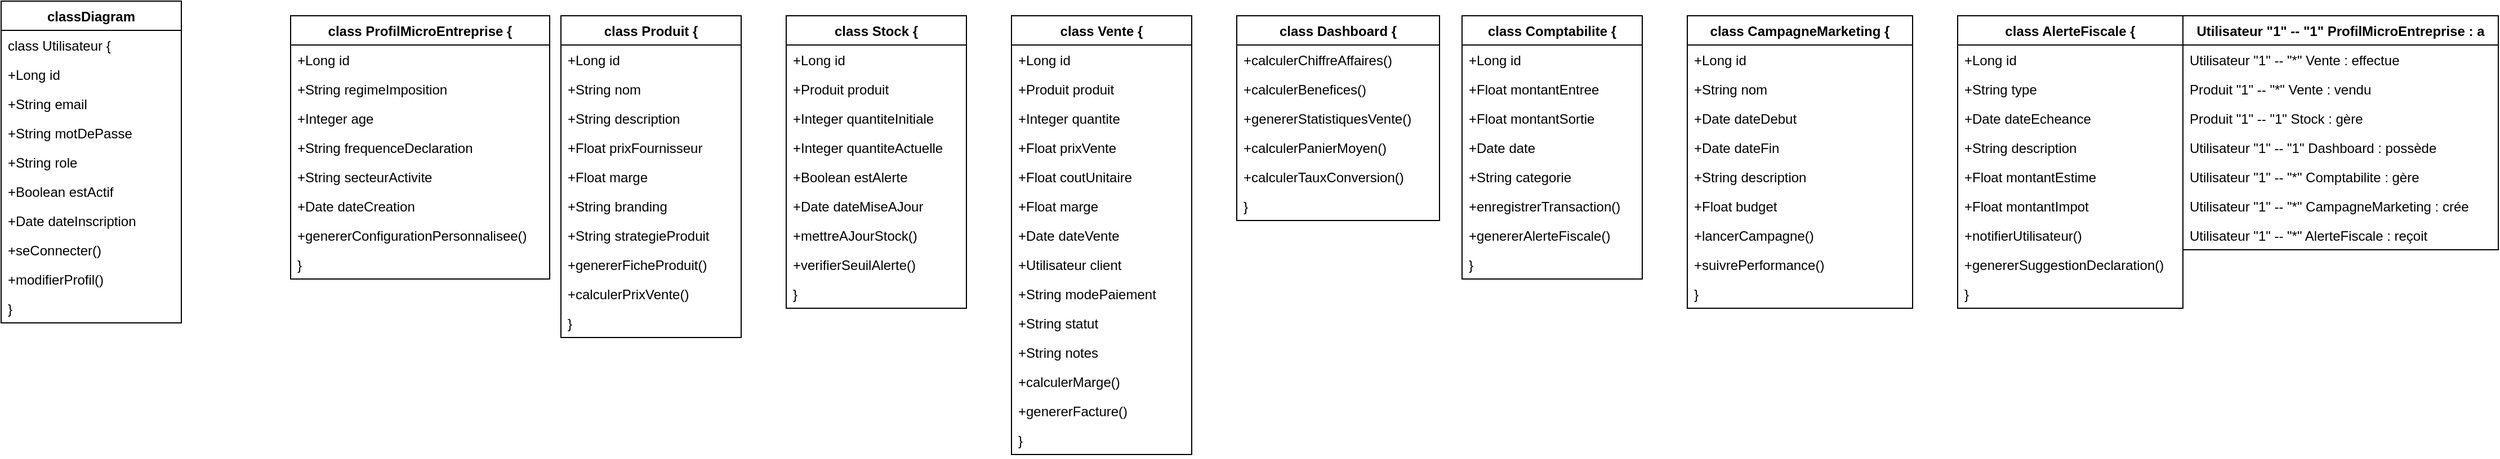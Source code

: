 <mxfile version="25.0.1">
  <diagram id="C5RBs43oDa-KdzZeNtuy" name="Page-1">
    <mxGraphModel dx="3148" dy="-810" grid="1" gridSize="10" guides="1" tooltips="1" connect="1" arrows="1" fold="1" page="1" pageScale="1" pageWidth="827" pageHeight="1169" math="0" shadow="0">
      <root>
        <mxCell id="WIyWlLk6GJQsqaUBKTNV-0" />
        <mxCell id="WIyWlLk6GJQsqaUBKTNV-1" parent="WIyWlLk6GJQsqaUBKTNV-0" />
        <mxCell id="CmWb_YeJRwmHzXqRr0j6-220" value="classDiagram" style="swimlane;fontStyle=1;childLayout=stackLayout;horizontal=1;startSize=26;horizontalStack=0;resizeParent=1;resizeParentMax=0;resizeLast=0;collapsible=1;marginBottom=0;" vertex="1" parent="WIyWlLk6GJQsqaUBKTNV-1">
          <mxGeometry x="-2147" y="1377" width="160" height="286" as="geometry" />
        </mxCell>
        <mxCell id="CmWb_YeJRwmHzXqRr0j6-221" value="    class Utilisateur {" style="text;strokeColor=none;fillColor=none;align=left;verticalAlign=top;spacingLeft=4;spacingRight=4;overflow=hidden;rotatable=0;points=[[0,0.5],[1,0.5]];portConstraint=eastwest;" vertex="1" parent="CmWb_YeJRwmHzXqRr0j6-220">
          <mxGeometry y="26" width="160" height="26" as="geometry" />
        </mxCell>
        <mxCell id="CmWb_YeJRwmHzXqRr0j6-222" value="        +Long id" style="text;strokeColor=none;fillColor=none;align=left;verticalAlign=top;spacingLeft=4;spacingRight=4;overflow=hidden;rotatable=0;points=[[0,0.5],[1,0.5]];portConstraint=eastwest;" vertex="1" parent="CmWb_YeJRwmHzXqRr0j6-220">
          <mxGeometry y="52" width="160" height="26" as="geometry" />
        </mxCell>
        <mxCell id="CmWb_YeJRwmHzXqRr0j6-223" value="        +String email" style="text;strokeColor=none;fillColor=none;align=left;verticalAlign=top;spacingLeft=4;spacingRight=4;overflow=hidden;rotatable=0;points=[[0,0.5],[1,0.5]];portConstraint=eastwest;" vertex="1" parent="CmWb_YeJRwmHzXqRr0j6-220">
          <mxGeometry y="78" width="160" height="26" as="geometry" />
        </mxCell>
        <mxCell id="CmWb_YeJRwmHzXqRr0j6-224" value="        +String motDePasse" style="text;strokeColor=none;fillColor=none;align=left;verticalAlign=top;spacingLeft=4;spacingRight=4;overflow=hidden;rotatable=0;points=[[0,0.5],[1,0.5]];portConstraint=eastwest;" vertex="1" parent="CmWb_YeJRwmHzXqRr0j6-220">
          <mxGeometry y="104" width="160" height="26" as="geometry" />
        </mxCell>
        <mxCell id="CmWb_YeJRwmHzXqRr0j6-225" value="        +String role" style="text;strokeColor=none;fillColor=none;align=left;verticalAlign=top;spacingLeft=4;spacingRight=4;overflow=hidden;rotatable=0;points=[[0,0.5],[1,0.5]];portConstraint=eastwest;" vertex="1" parent="CmWb_YeJRwmHzXqRr0j6-220">
          <mxGeometry y="130" width="160" height="26" as="geometry" />
        </mxCell>
        <mxCell id="CmWb_YeJRwmHzXqRr0j6-226" value="        +Boolean estActif" style="text;strokeColor=none;fillColor=none;align=left;verticalAlign=top;spacingLeft=4;spacingRight=4;overflow=hidden;rotatable=0;points=[[0,0.5],[1,0.5]];portConstraint=eastwest;" vertex="1" parent="CmWb_YeJRwmHzXqRr0j6-220">
          <mxGeometry y="156" width="160" height="26" as="geometry" />
        </mxCell>
        <mxCell id="CmWb_YeJRwmHzXqRr0j6-227" value="        +Date dateInscription" style="text;strokeColor=none;fillColor=none;align=left;verticalAlign=top;spacingLeft=4;spacingRight=4;overflow=hidden;rotatable=0;points=[[0,0.5],[1,0.5]];portConstraint=eastwest;" vertex="1" parent="CmWb_YeJRwmHzXqRr0j6-220">
          <mxGeometry y="182" width="160" height="26" as="geometry" />
        </mxCell>
        <mxCell id="CmWb_YeJRwmHzXqRr0j6-228" value="        +seConnecter()" style="text;strokeColor=none;fillColor=none;align=left;verticalAlign=top;spacingLeft=4;spacingRight=4;overflow=hidden;rotatable=0;points=[[0,0.5],[1,0.5]];portConstraint=eastwest;" vertex="1" parent="CmWb_YeJRwmHzXqRr0j6-220">
          <mxGeometry y="208" width="160" height="26" as="geometry" />
        </mxCell>
        <mxCell id="CmWb_YeJRwmHzXqRr0j6-229" value="        +modifierProfil()" style="text;strokeColor=none;fillColor=none;align=left;verticalAlign=top;spacingLeft=4;spacingRight=4;overflow=hidden;rotatable=0;points=[[0,0.5],[1,0.5]];portConstraint=eastwest;" vertex="1" parent="CmWb_YeJRwmHzXqRr0j6-220">
          <mxGeometry y="234" width="160" height="26" as="geometry" />
        </mxCell>
        <mxCell id="CmWb_YeJRwmHzXqRr0j6-230" value="    }" style="text;strokeColor=none;fillColor=none;align=left;verticalAlign=top;spacingLeft=4;spacingRight=4;overflow=hidden;rotatable=0;points=[[0,0.5],[1,0.5]];portConstraint=eastwest;" vertex="1" parent="CmWb_YeJRwmHzXqRr0j6-220">
          <mxGeometry y="260" width="160" height="26" as="geometry" />
        </mxCell>
        <mxCell id="CmWb_YeJRwmHzXqRr0j6-231" value="    class ProfilMicroEntreprise {" style="swimlane;fontStyle=1;childLayout=stackLayout;horizontal=1;startSize=26;horizontalStack=0;resizeParent=1;resizeParentMax=0;resizeLast=0;collapsible=1;marginBottom=0;" vertex="1" parent="WIyWlLk6GJQsqaUBKTNV-1">
          <mxGeometry x="-1890" y="1390" width="230" height="234" as="geometry" />
        </mxCell>
        <mxCell id="CmWb_YeJRwmHzXqRr0j6-232" value="        +Long id" style="text;strokeColor=none;fillColor=none;align=left;verticalAlign=top;spacingLeft=4;spacingRight=4;overflow=hidden;rotatable=0;points=[[0,0.5],[1,0.5]];portConstraint=eastwest;" vertex="1" parent="CmWb_YeJRwmHzXqRr0j6-231">
          <mxGeometry y="26" width="230" height="26" as="geometry" />
        </mxCell>
        <mxCell id="CmWb_YeJRwmHzXqRr0j6-233" value="        +String regimeImposition" style="text;strokeColor=none;fillColor=none;align=left;verticalAlign=top;spacingLeft=4;spacingRight=4;overflow=hidden;rotatable=0;points=[[0,0.5],[1,0.5]];portConstraint=eastwest;" vertex="1" parent="CmWb_YeJRwmHzXqRr0j6-231">
          <mxGeometry y="52" width="230" height="26" as="geometry" />
        </mxCell>
        <mxCell id="CmWb_YeJRwmHzXqRr0j6-234" value="        +Integer age" style="text;strokeColor=none;fillColor=none;align=left;verticalAlign=top;spacingLeft=4;spacingRight=4;overflow=hidden;rotatable=0;points=[[0,0.5],[1,0.5]];portConstraint=eastwest;" vertex="1" parent="CmWb_YeJRwmHzXqRr0j6-231">
          <mxGeometry y="78" width="230" height="26" as="geometry" />
        </mxCell>
        <mxCell id="CmWb_YeJRwmHzXqRr0j6-235" value="        +String frequenceDeclaration" style="text;strokeColor=none;fillColor=none;align=left;verticalAlign=top;spacingLeft=4;spacingRight=4;overflow=hidden;rotatable=0;points=[[0,0.5],[1,0.5]];portConstraint=eastwest;" vertex="1" parent="CmWb_YeJRwmHzXqRr0j6-231">
          <mxGeometry y="104" width="230" height="26" as="geometry" />
        </mxCell>
        <mxCell id="CmWb_YeJRwmHzXqRr0j6-236" value="        +String secteurActivite" style="text;strokeColor=none;fillColor=none;align=left;verticalAlign=top;spacingLeft=4;spacingRight=4;overflow=hidden;rotatable=0;points=[[0,0.5],[1,0.5]];portConstraint=eastwest;" vertex="1" parent="CmWb_YeJRwmHzXqRr0j6-231">
          <mxGeometry y="130" width="230" height="26" as="geometry" />
        </mxCell>
        <mxCell id="CmWb_YeJRwmHzXqRr0j6-237" value="        +Date dateCreation" style="text;strokeColor=none;fillColor=none;align=left;verticalAlign=top;spacingLeft=4;spacingRight=4;overflow=hidden;rotatable=0;points=[[0,0.5],[1,0.5]];portConstraint=eastwest;" vertex="1" parent="CmWb_YeJRwmHzXqRr0j6-231">
          <mxGeometry y="156" width="230" height="26" as="geometry" />
        </mxCell>
        <mxCell id="CmWb_YeJRwmHzXqRr0j6-238" value="        +genererConfigurationPersonnalisee()" style="text;strokeColor=none;fillColor=none;align=left;verticalAlign=top;spacingLeft=4;spacingRight=4;overflow=hidden;rotatable=0;points=[[0,0.5],[1,0.5]];portConstraint=eastwest;" vertex="1" parent="CmWb_YeJRwmHzXqRr0j6-231">
          <mxGeometry y="182" width="230" height="26" as="geometry" />
        </mxCell>
        <mxCell id="CmWb_YeJRwmHzXqRr0j6-239" value="    }" style="text;strokeColor=none;fillColor=none;align=left;verticalAlign=top;spacingLeft=4;spacingRight=4;overflow=hidden;rotatable=0;points=[[0,0.5],[1,0.5]];portConstraint=eastwest;" vertex="1" parent="CmWb_YeJRwmHzXqRr0j6-231">
          <mxGeometry y="208" width="230" height="26" as="geometry" />
        </mxCell>
        <mxCell id="CmWb_YeJRwmHzXqRr0j6-240" value="    class Produit {" style="swimlane;fontStyle=1;childLayout=stackLayout;horizontal=1;startSize=26;horizontalStack=0;resizeParent=1;resizeParentMax=0;resizeLast=0;collapsible=1;marginBottom=0;" vertex="1" parent="WIyWlLk6GJQsqaUBKTNV-1">
          <mxGeometry x="-1650" y="1390" width="160" height="286" as="geometry" />
        </mxCell>
        <mxCell id="CmWb_YeJRwmHzXqRr0j6-241" value="        +Long id" style="text;strokeColor=none;fillColor=none;align=left;verticalAlign=top;spacingLeft=4;spacingRight=4;overflow=hidden;rotatable=0;points=[[0,0.5],[1,0.5]];portConstraint=eastwest;" vertex="1" parent="CmWb_YeJRwmHzXqRr0j6-240">
          <mxGeometry y="26" width="160" height="26" as="geometry" />
        </mxCell>
        <mxCell id="CmWb_YeJRwmHzXqRr0j6-242" value="        +String nom" style="text;strokeColor=none;fillColor=none;align=left;verticalAlign=top;spacingLeft=4;spacingRight=4;overflow=hidden;rotatable=0;points=[[0,0.5],[1,0.5]];portConstraint=eastwest;" vertex="1" parent="CmWb_YeJRwmHzXqRr0j6-240">
          <mxGeometry y="52" width="160" height="26" as="geometry" />
        </mxCell>
        <mxCell id="CmWb_YeJRwmHzXqRr0j6-243" value="        +String description" style="text;strokeColor=none;fillColor=none;align=left;verticalAlign=top;spacingLeft=4;spacingRight=4;overflow=hidden;rotatable=0;points=[[0,0.5],[1,0.5]];portConstraint=eastwest;" vertex="1" parent="CmWb_YeJRwmHzXqRr0j6-240">
          <mxGeometry y="78" width="160" height="26" as="geometry" />
        </mxCell>
        <mxCell id="CmWb_YeJRwmHzXqRr0j6-244" value="        +Float prixFournisseur" style="text;strokeColor=none;fillColor=none;align=left;verticalAlign=top;spacingLeft=4;spacingRight=4;overflow=hidden;rotatable=0;points=[[0,0.5],[1,0.5]];portConstraint=eastwest;" vertex="1" parent="CmWb_YeJRwmHzXqRr0j6-240">
          <mxGeometry y="104" width="160" height="26" as="geometry" />
        </mxCell>
        <mxCell id="CmWb_YeJRwmHzXqRr0j6-245" value="        +Float marge" style="text;strokeColor=none;fillColor=none;align=left;verticalAlign=top;spacingLeft=4;spacingRight=4;overflow=hidden;rotatable=0;points=[[0,0.5],[1,0.5]];portConstraint=eastwest;" vertex="1" parent="CmWb_YeJRwmHzXqRr0j6-240">
          <mxGeometry y="130" width="160" height="26" as="geometry" />
        </mxCell>
        <mxCell id="CmWb_YeJRwmHzXqRr0j6-246" value="        +String branding" style="text;strokeColor=none;fillColor=none;align=left;verticalAlign=top;spacingLeft=4;spacingRight=4;overflow=hidden;rotatable=0;points=[[0,0.5],[1,0.5]];portConstraint=eastwest;" vertex="1" parent="CmWb_YeJRwmHzXqRr0j6-240">
          <mxGeometry y="156" width="160" height="26" as="geometry" />
        </mxCell>
        <mxCell id="CmWb_YeJRwmHzXqRr0j6-247" value="        +String strategieProduit" style="text;strokeColor=none;fillColor=none;align=left;verticalAlign=top;spacingLeft=4;spacingRight=4;overflow=hidden;rotatable=0;points=[[0,0.5],[1,0.5]];portConstraint=eastwest;" vertex="1" parent="CmWb_YeJRwmHzXqRr0j6-240">
          <mxGeometry y="182" width="160" height="26" as="geometry" />
        </mxCell>
        <mxCell id="CmWb_YeJRwmHzXqRr0j6-248" value="        +genererFicheProduit()" style="text;strokeColor=none;fillColor=none;align=left;verticalAlign=top;spacingLeft=4;spacingRight=4;overflow=hidden;rotatable=0;points=[[0,0.5],[1,0.5]];portConstraint=eastwest;" vertex="1" parent="CmWb_YeJRwmHzXqRr0j6-240">
          <mxGeometry y="208" width="160" height="26" as="geometry" />
        </mxCell>
        <mxCell id="CmWb_YeJRwmHzXqRr0j6-249" value="        +calculerPrixVente()" style="text;strokeColor=none;fillColor=none;align=left;verticalAlign=top;spacingLeft=4;spacingRight=4;overflow=hidden;rotatable=0;points=[[0,0.5],[1,0.5]];portConstraint=eastwest;" vertex="1" parent="CmWb_YeJRwmHzXqRr0j6-240">
          <mxGeometry y="234" width="160" height="26" as="geometry" />
        </mxCell>
        <mxCell id="CmWb_YeJRwmHzXqRr0j6-250" value="    }" style="text;strokeColor=none;fillColor=none;align=left;verticalAlign=top;spacingLeft=4;spacingRight=4;overflow=hidden;rotatable=0;points=[[0,0.5],[1,0.5]];portConstraint=eastwest;" vertex="1" parent="CmWb_YeJRwmHzXqRr0j6-240">
          <mxGeometry y="260" width="160" height="26" as="geometry" />
        </mxCell>
        <mxCell id="CmWb_YeJRwmHzXqRr0j6-251" value="    class Stock {" style="swimlane;fontStyle=1;childLayout=stackLayout;horizontal=1;startSize=26;horizontalStack=0;resizeParent=1;resizeParentMax=0;resizeLast=0;collapsible=1;marginBottom=0;" vertex="1" parent="WIyWlLk6GJQsqaUBKTNV-1">
          <mxGeometry x="-1450" y="1390" width="160" height="260" as="geometry" />
        </mxCell>
        <mxCell id="CmWb_YeJRwmHzXqRr0j6-252" value="        +Long id" style="text;strokeColor=none;fillColor=none;align=left;verticalAlign=top;spacingLeft=4;spacingRight=4;overflow=hidden;rotatable=0;points=[[0,0.5],[1,0.5]];portConstraint=eastwest;" vertex="1" parent="CmWb_YeJRwmHzXqRr0j6-251">
          <mxGeometry y="26" width="160" height="26" as="geometry" />
        </mxCell>
        <mxCell id="CmWb_YeJRwmHzXqRr0j6-253" value="        +Produit produit" style="text;strokeColor=none;fillColor=none;align=left;verticalAlign=top;spacingLeft=4;spacingRight=4;overflow=hidden;rotatable=0;points=[[0,0.5],[1,0.5]];portConstraint=eastwest;" vertex="1" parent="CmWb_YeJRwmHzXqRr0j6-251">
          <mxGeometry y="52" width="160" height="26" as="geometry" />
        </mxCell>
        <mxCell id="CmWb_YeJRwmHzXqRr0j6-254" value="        +Integer quantiteInitiale" style="text;strokeColor=none;fillColor=none;align=left;verticalAlign=top;spacingLeft=4;spacingRight=4;overflow=hidden;rotatable=0;points=[[0,0.5],[1,0.5]];portConstraint=eastwest;" vertex="1" parent="CmWb_YeJRwmHzXqRr0j6-251">
          <mxGeometry y="78" width="160" height="26" as="geometry" />
        </mxCell>
        <mxCell id="CmWb_YeJRwmHzXqRr0j6-255" value="        +Integer quantiteActuelle" style="text;strokeColor=none;fillColor=none;align=left;verticalAlign=top;spacingLeft=4;spacingRight=4;overflow=hidden;rotatable=0;points=[[0,0.5],[1,0.5]];portConstraint=eastwest;" vertex="1" parent="CmWb_YeJRwmHzXqRr0j6-251">
          <mxGeometry y="104" width="160" height="26" as="geometry" />
        </mxCell>
        <mxCell id="CmWb_YeJRwmHzXqRr0j6-256" value="        +Boolean estAlerte" style="text;strokeColor=none;fillColor=none;align=left;verticalAlign=top;spacingLeft=4;spacingRight=4;overflow=hidden;rotatable=0;points=[[0,0.5],[1,0.5]];portConstraint=eastwest;" vertex="1" parent="CmWb_YeJRwmHzXqRr0j6-251">
          <mxGeometry y="130" width="160" height="26" as="geometry" />
        </mxCell>
        <mxCell id="CmWb_YeJRwmHzXqRr0j6-257" value="        +Date dateMiseAJour" style="text;strokeColor=none;fillColor=none;align=left;verticalAlign=top;spacingLeft=4;spacingRight=4;overflow=hidden;rotatable=0;points=[[0,0.5],[1,0.5]];portConstraint=eastwest;" vertex="1" parent="CmWb_YeJRwmHzXqRr0j6-251">
          <mxGeometry y="156" width="160" height="26" as="geometry" />
        </mxCell>
        <mxCell id="CmWb_YeJRwmHzXqRr0j6-258" value="        +mettreAJourStock()" style="text;strokeColor=none;fillColor=none;align=left;verticalAlign=top;spacingLeft=4;spacingRight=4;overflow=hidden;rotatable=0;points=[[0,0.5],[1,0.5]];portConstraint=eastwest;" vertex="1" parent="CmWb_YeJRwmHzXqRr0j6-251">
          <mxGeometry y="182" width="160" height="26" as="geometry" />
        </mxCell>
        <mxCell id="CmWb_YeJRwmHzXqRr0j6-259" value="        +verifierSeuilAlerte()" style="text;strokeColor=none;fillColor=none;align=left;verticalAlign=top;spacingLeft=4;spacingRight=4;overflow=hidden;rotatable=0;points=[[0,0.5],[1,0.5]];portConstraint=eastwest;" vertex="1" parent="CmWb_YeJRwmHzXqRr0j6-251">
          <mxGeometry y="208" width="160" height="26" as="geometry" />
        </mxCell>
        <mxCell id="CmWb_YeJRwmHzXqRr0j6-260" value="    }" style="text;strokeColor=none;fillColor=none;align=left;verticalAlign=top;spacingLeft=4;spacingRight=4;overflow=hidden;rotatable=0;points=[[0,0.5],[1,0.5]];portConstraint=eastwest;" vertex="1" parent="CmWb_YeJRwmHzXqRr0j6-251">
          <mxGeometry y="234" width="160" height="26" as="geometry" />
        </mxCell>
        <mxCell id="CmWb_YeJRwmHzXqRr0j6-261" value="    class Vente {" style="swimlane;fontStyle=1;childLayout=stackLayout;horizontal=1;startSize=26;horizontalStack=0;resizeParent=1;resizeParentMax=0;resizeLast=0;collapsible=1;marginBottom=0;" vertex="1" parent="WIyWlLk6GJQsqaUBKTNV-1">
          <mxGeometry x="-1250" y="1390" width="160" height="390" as="geometry" />
        </mxCell>
        <mxCell id="CmWb_YeJRwmHzXqRr0j6-262" value="        +Long id" style="text;strokeColor=none;fillColor=none;align=left;verticalAlign=top;spacingLeft=4;spacingRight=4;overflow=hidden;rotatable=0;points=[[0,0.5],[1,0.5]];portConstraint=eastwest;" vertex="1" parent="CmWb_YeJRwmHzXqRr0j6-261">
          <mxGeometry y="26" width="160" height="26" as="geometry" />
        </mxCell>
        <mxCell id="CmWb_YeJRwmHzXqRr0j6-263" value="        +Produit produit" style="text;strokeColor=none;fillColor=none;align=left;verticalAlign=top;spacingLeft=4;spacingRight=4;overflow=hidden;rotatable=0;points=[[0,0.5],[1,0.5]];portConstraint=eastwest;" vertex="1" parent="CmWb_YeJRwmHzXqRr0j6-261">
          <mxGeometry y="52" width="160" height="26" as="geometry" />
        </mxCell>
        <mxCell id="CmWb_YeJRwmHzXqRr0j6-264" value="        +Integer quantite" style="text;strokeColor=none;fillColor=none;align=left;verticalAlign=top;spacingLeft=4;spacingRight=4;overflow=hidden;rotatable=0;points=[[0,0.5],[1,0.5]];portConstraint=eastwest;" vertex="1" parent="CmWb_YeJRwmHzXqRr0j6-261">
          <mxGeometry y="78" width="160" height="26" as="geometry" />
        </mxCell>
        <mxCell id="CmWb_YeJRwmHzXqRr0j6-265" value="        +Float prixVente" style="text;strokeColor=none;fillColor=none;align=left;verticalAlign=top;spacingLeft=4;spacingRight=4;overflow=hidden;rotatable=0;points=[[0,0.5],[1,0.5]];portConstraint=eastwest;" vertex="1" parent="CmWb_YeJRwmHzXqRr0j6-261">
          <mxGeometry y="104" width="160" height="26" as="geometry" />
        </mxCell>
        <mxCell id="CmWb_YeJRwmHzXqRr0j6-266" value="        +Float coutUnitaire" style="text;strokeColor=none;fillColor=none;align=left;verticalAlign=top;spacingLeft=4;spacingRight=4;overflow=hidden;rotatable=0;points=[[0,0.5],[1,0.5]];portConstraint=eastwest;" vertex="1" parent="CmWb_YeJRwmHzXqRr0j6-261">
          <mxGeometry y="130" width="160" height="26" as="geometry" />
        </mxCell>
        <mxCell id="CmWb_YeJRwmHzXqRr0j6-267" value="        +Float marge" style="text;strokeColor=none;fillColor=none;align=left;verticalAlign=top;spacingLeft=4;spacingRight=4;overflow=hidden;rotatable=0;points=[[0,0.5],[1,0.5]];portConstraint=eastwest;" vertex="1" parent="CmWb_YeJRwmHzXqRr0j6-261">
          <mxGeometry y="156" width="160" height="26" as="geometry" />
        </mxCell>
        <mxCell id="CmWb_YeJRwmHzXqRr0j6-268" value="        +Date dateVente" style="text;strokeColor=none;fillColor=none;align=left;verticalAlign=top;spacingLeft=4;spacingRight=4;overflow=hidden;rotatable=0;points=[[0,0.5],[1,0.5]];portConstraint=eastwest;" vertex="1" parent="CmWb_YeJRwmHzXqRr0j6-261">
          <mxGeometry y="182" width="160" height="26" as="geometry" />
        </mxCell>
        <mxCell id="CmWb_YeJRwmHzXqRr0j6-269" value="        +Utilisateur client" style="text;strokeColor=none;fillColor=none;align=left;verticalAlign=top;spacingLeft=4;spacingRight=4;overflow=hidden;rotatable=0;points=[[0,0.5],[1,0.5]];portConstraint=eastwest;" vertex="1" parent="CmWb_YeJRwmHzXqRr0j6-261">
          <mxGeometry y="208" width="160" height="26" as="geometry" />
        </mxCell>
        <mxCell id="CmWb_YeJRwmHzXqRr0j6-270" value="        +String modePaiement" style="text;strokeColor=none;fillColor=none;align=left;verticalAlign=top;spacingLeft=4;spacingRight=4;overflow=hidden;rotatable=0;points=[[0,0.5],[1,0.5]];portConstraint=eastwest;" vertex="1" parent="CmWb_YeJRwmHzXqRr0j6-261">
          <mxGeometry y="234" width="160" height="26" as="geometry" />
        </mxCell>
        <mxCell id="CmWb_YeJRwmHzXqRr0j6-271" value="        +String statut" style="text;strokeColor=none;fillColor=none;align=left;verticalAlign=top;spacingLeft=4;spacingRight=4;overflow=hidden;rotatable=0;points=[[0,0.5],[1,0.5]];portConstraint=eastwest;" vertex="1" parent="CmWb_YeJRwmHzXqRr0j6-261">
          <mxGeometry y="260" width="160" height="26" as="geometry" />
        </mxCell>
        <mxCell id="CmWb_YeJRwmHzXqRr0j6-272" value="        +String notes" style="text;strokeColor=none;fillColor=none;align=left;verticalAlign=top;spacingLeft=4;spacingRight=4;overflow=hidden;rotatable=0;points=[[0,0.5],[1,0.5]];portConstraint=eastwest;" vertex="1" parent="CmWb_YeJRwmHzXqRr0j6-261">
          <mxGeometry y="286" width="160" height="26" as="geometry" />
        </mxCell>
        <mxCell id="CmWb_YeJRwmHzXqRr0j6-273" value="        +calculerMarge()" style="text;strokeColor=none;fillColor=none;align=left;verticalAlign=top;spacingLeft=4;spacingRight=4;overflow=hidden;rotatable=0;points=[[0,0.5],[1,0.5]];portConstraint=eastwest;" vertex="1" parent="CmWb_YeJRwmHzXqRr0j6-261">
          <mxGeometry y="312" width="160" height="26" as="geometry" />
        </mxCell>
        <mxCell id="CmWb_YeJRwmHzXqRr0j6-274" value="        +genererFacture()" style="text;strokeColor=none;fillColor=none;align=left;verticalAlign=top;spacingLeft=4;spacingRight=4;overflow=hidden;rotatable=0;points=[[0,0.5],[1,0.5]];portConstraint=eastwest;" vertex="1" parent="CmWb_YeJRwmHzXqRr0j6-261">
          <mxGeometry y="338" width="160" height="26" as="geometry" />
        </mxCell>
        <mxCell id="CmWb_YeJRwmHzXqRr0j6-275" value="    }" style="text;strokeColor=none;fillColor=none;align=left;verticalAlign=top;spacingLeft=4;spacingRight=4;overflow=hidden;rotatable=0;points=[[0,0.5],[1,0.5]];portConstraint=eastwest;" vertex="1" parent="CmWb_YeJRwmHzXqRr0j6-261">
          <mxGeometry y="364" width="160" height="26" as="geometry" />
        </mxCell>
        <mxCell id="CmWb_YeJRwmHzXqRr0j6-276" value="    class Dashboard {" style="swimlane;fontStyle=1;childLayout=stackLayout;horizontal=1;startSize=26;horizontalStack=0;resizeParent=1;resizeParentMax=0;resizeLast=0;collapsible=1;marginBottom=0;" vertex="1" parent="WIyWlLk6GJQsqaUBKTNV-1">
          <mxGeometry x="-1050" y="1390" width="180" height="182" as="geometry" />
        </mxCell>
        <mxCell id="CmWb_YeJRwmHzXqRr0j6-277" value="        +calculerChiffreAffaires()" style="text;strokeColor=none;fillColor=none;align=left;verticalAlign=top;spacingLeft=4;spacingRight=4;overflow=hidden;rotatable=0;points=[[0,0.5],[1,0.5]];portConstraint=eastwest;" vertex="1" parent="CmWb_YeJRwmHzXqRr0j6-276">
          <mxGeometry y="26" width="180" height="26" as="geometry" />
        </mxCell>
        <mxCell id="CmWb_YeJRwmHzXqRr0j6-278" value="        +calculerBenefices()" style="text;strokeColor=none;fillColor=none;align=left;verticalAlign=top;spacingLeft=4;spacingRight=4;overflow=hidden;rotatable=0;points=[[0,0.5],[1,0.5]];portConstraint=eastwest;" vertex="1" parent="CmWb_YeJRwmHzXqRr0j6-276">
          <mxGeometry y="52" width="180" height="26" as="geometry" />
        </mxCell>
        <mxCell id="CmWb_YeJRwmHzXqRr0j6-279" value="        +genererStatistiquesVente()" style="text;strokeColor=none;fillColor=none;align=left;verticalAlign=top;spacingLeft=4;spacingRight=4;overflow=hidden;rotatable=0;points=[[0,0.5],[1,0.5]];portConstraint=eastwest;" vertex="1" parent="CmWb_YeJRwmHzXqRr0j6-276">
          <mxGeometry y="78" width="180" height="26" as="geometry" />
        </mxCell>
        <mxCell id="CmWb_YeJRwmHzXqRr0j6-280" value="        +calculerPanierMoyen()" style="text;strokeColor=none;fillColor=none;align=left;verticalAlign=top;spacingLeft=4;spacingRight=4;overflow=hidden;rotatable=0;points=[[0,0.5],[1,0.5]];portConstraint=eastwest;" vertex="1" parent="CmWb_YeJRwmHzXqRr0j6-276">
          <mxGeometry y="104" width="180" height="26" as="geometry" />
        </mxCell>
        <mxCell id="CmWb_YeJRwmHzXqRr0j6-281" value="        +calculerTauxConversion()" style="text;strokeColor=none;fillColor=none;align=left;verticalAlign=top;spacingLeft=4;spacingRight=4;overflow=hidden;rotatable=0;points=[[0,0.5],[1,0.5]];portConstraint=eastwest;" vertex="1" parent="CmWb_YeJRwmHzXqRr0j6-276">
          <mxGeometry y="130" width="180" height="26" as="geometry" />
        </mxCell>
        <mxCell id="CmWb_YeJRwmHzXqRr0j6-282" value="    }" style="text;strokeColor=none;fillColor=none;align=left;verticalAlign=top;spacingLeft=4;spacingRight=4;overflow=hidden;rotatable=0;points=[[0,0.5],[1,0.5]];portConstraint=eastwest;" vertex="1" parent="CmWb_YeJRwmHzXqRr0j6-276">
          <mxGeometry y="156" width="180" height="26" as="geometry" />
        </mxCell>
        <mxCell id="CmWb_YeJRwmHzXqRr0j6-283" value="    class Comptabilite {" style="swimlane;fontStyle=1;childLayout=stackLayout;horizontal=1;startSize=26;horizontalStack=0;resizeParent=1;resizeParentMax=0;resizeLast=0;collapsible=1;marginBottom=0;" vertex="1" parent="WIyWlLk6GJQsqaUBKTNV-1">
          <mxGeometry x="-850" y="1390" width="160" height="234" as="geometry" />
        </mxCell>
        <mxCell id="CmWb_YeJRwmHzXqRr0j6-284" value="        +Long id" style="text;strokeColor=none;fillColor=none;align=left;verticalAlign=top;spacingLeft=4;spacingRight=4;overflow=hidden;rotatable=0;points=[[0,0.5],[1,0.5]];portConstraint=eastwest;" vertex="1" parent="CmWb_YeJRwmHzXqRr0j6-283">
          <mxGeometry y="26" width="160" height="26" as="geometry" />
        </mxCell>
        <mxCell id="CmWb_YeJRwmHzXqRr0j6-285" value="        +Float montantEntree" style="text;strokeColor=none;fillColor=none;align=left;verticalAlign=top;spacingLeft=4;spacingRight=4;overflow=hidden;rotatable=0;points=[[0,0.5],[1,0.5]];portConstraint=eastwest;" vertex="1" parent="CmWb_YeJRwmHzXqRr0j6-283">
          <mxGeometry y="52" width="160" height="26" as="geometry" />
        </mxCell>
        <mxCell id="CmWb_YeJRwmHzXqRr0j6-286" value="        +Float montantSortie" style="text;strokeColor=none;fillColor=none;align=left;verticalAlign=top;spacingLeft=4;spacingRight=4;overflow=hidden;rotatable=0;points=[[0,0.5],[1,0.5]];portConstraint=eastwest;" vertex="1" parent="CmWb_YeJRwmHzXqRr0j6-283">
          <mxGeometry y="78" width="160" height="26" as="geometry" />
        </mxCell>
        <mxCell id="CmWb_YeJRwmHzXqRr0j6-287" value="        +Date date" style="text;strokeColor=none;fillColor=none;align=left;verticalAlign=top;spacingLeft=4;spacingRight=4;overflow=hidden;rotatable=0;points=[[0,0.5],[1,0.5]];portConstraint=eastwest;" vertex="1" parent="CmWb_YeJRwmHzXqRr0j6-283">
          <mxGeometry y="104" width="160" height="26" as="geometry" />
        </mxCell>
        <mxCell id="CmWb_YeJRwmHzXqRr0j6-288" value="        +String categorie" style="text;strokeColor=none;fillColor=none;align=left;verticalAlign=top;spacingLeft=4;spacingRight=4;overflow=hidden;rotatable=0;points=[[0,0.5],[1,0.5]];portConstraint=eastwest;" vertex="1" parent="CmWb_YeJRwmHzXqRr0j6-283">
          <mxGeometry y="130" width="160" height="26" as="geometry" />
        </mxCell>
        <mxCell id="CmWb_YeJRwmHzXqRr0j6-289" value="        +enregistrerTransaction()" style="text;strokeColor=none;fillColor=none;align=left;verticalAlign=top;spacingLeft=4;spacingRight=4;overflow=hidden;rotatable=0;points=[[0,0.5],[1,0.5]];portConstraint=eastwest;" vertex="1" parent="CmWb_YeJRwmHzXqRr0j6-283">
          <mxGeometry y="156" width="160" height="26" as="geometry" />
        </mxCell>
        <mxCell id="CmWb_YeJRwmHzXqRr0j6-290" value="        +genererAlerteFiscale()" style="text;strokeColor=none;fillColor=none;align=left;verticalAlign=top;spacingLeft=4;spacingRight=4;overflow=hidden;rotatable=0;points=[[0,0.5],[1,0.5]];portConstraint=eastwest;" vertex="1" parent="CmWb_YeJRwmHzXqRr0j6-283">
          <mxGeometry y="182" width="160" height="26" as="geometry" />
        </mxCell>
        <mxCell id="CmWb_YeJRwmHzXqRr0j6-291" value="    }" style="text;strokeColor=none;fillColor=none;align=left;verticalAlign=top;spacingLeft=4;spacingRight=4;overflow=hidden;rotatable=0;points=[[0,0.5],[1,0.5]];portConstraint=eastwest;" vertex="1" parent="CmWb_YeJRwmHzXqRr0j6-283">
          <mxGeometry y="208" width="160" height="26" as="geometry" />
        </mxCell>
        <mxCell id="CmWb_YeJRwmHzXqRr0j6-292" value="    class CampagneMarketing {" style="swimlane;fontStyle=1;childLayout=stackLayout;horizontal=1;startSize=26;horizontalStack=0;resizeParent=1;resizeParentMax=0;resizeLast=0;collapsible=1;marginBottom=0;" vertex="1" parent="WIyWlLk6GJQsqaUBKTNV-1">
          <mxGeometry x="-650" y="1390" width="200" height="260" as="geometry" />
        </mxCell>
        <mxCell id="CmWb_YeJRwmHzXqRr0j6-293" value="        +Long id" style="text;strokeColor=none;fillColor=none;align=left;verticalAlign=top;spacingLeft=4;spacingRight=4;overflow=hidden;rotatable=0;points=[[0,0.5],[1,0.5]];portConstraint=eastwest;" vertex="1" parent="CmWb_YeJRwmHzXqRr0j6-292">
          <mxGeometry y="26" width="200" height="26" as="geometry" />
        </mxCell>
        <mxCell id="CmWb_YeJRwmHzXqRr0j6-294" value="        +String nom" style="text;strokeColor=none;fillColor=none;align=left;verticalAlign=top;spacingLeft=4;spacingRight=4;overflow=hidden;rotatable=0;points=[[0,0.5],[1,0.5]];portConstraint=eastwest;" vertex="1" parent="CmWb_YeJRwmHzXqRr0j6-292">
          <mxGeometry y="52" width="200" height="26" as="geometry" />
        </mxCell>
        <mxCell id="CmWb_YeJRwmHzXqRr0j6-295" value="        +Date dateDebut" style="text;strokeColor=none;fillColor=none;align=left;verticalAlign=top;spacingLeft=4;spacingRight=4;overflow=hidden;rotatable=0;points=[[0,0.5],[1,0.5]];portConstraint=eastwest;" vertex="1" parent="CmWb_YeJRwmHzXqRr0j6-292">
          <mxGeometry y="78" width="200" height="26" as="geometry" />
        </mxCell>
        <mxCell id="CmWb_YeJRwmHzXqRr0j6-296" value="        +Date dateFin" style="text;strokeColor=none;fillColor=none;align=left;verticalAlign=top;spacingLeft=4;spacingRight=4;overflow=hidden;rotatable=0;points=[[0,0.5],[1,0.5]];portConstraint=eastwest;" vertex="1" parent="CmWb_YeJRwmHzXqRr0j6-292">
          <mxGeometry y="104" width="200" height="26" as="geometry" />
        </mxCell>
        <mxCell id="CmWb_YeJRwmHzXqRr0j6-297" value="        +String description" style="text;strokeColor=none;fillColor=none;align=left;verticalAlign=top;spacingLeft=4;spacingRight=4;overflow=hidden;rotatable=0;points=[[0,0.5],[1,0.5]];portConstraint=eastwest;" vertex="1" parent="CmWb_YeJRwmHzXqRr0j6-292">
          <mxGeometry y="130" width="200" height="26" as="geometry" />
        </mxCell>
        <mxCell id="CmWb_YeJRwmHzXqRr0j6-298" value="        +Float budget" style="text;strokeColor=none;fillColor=none;align=left;verticalAlign=top;spacingLeft=4;spacingRight=4;overflow=hidden;rotatable=0;points=[[0,0.5],[1,0.5]];portConstraint=eastwest;" vertex="1" parent="CmWb_YeJRwmHzXqRr0j6-292">
          <mxGeometry y="156" width="200" height="26" as="geometry" />
        </mxCell>
        <mxCell id="CmWb_YeJRwmHzXqRr0j6-299" value="        +lancerCampagne()" style="text;strokeColor=none;fillColor=none;align=left;verticalAlign=top;spacingLeft=4;spacingRight=4;overflow=hidden;rotatable=0;points=[[0,0.5],[1,0.5]];portConstraint=eastwest;" vertex="1" parent="CmWb_YeJRwmHzXqRr0j6-292">
          <mxGeometry y="182" width="200" height="26" as="geometry" />
        </mxCell>
        <mxCell id="CmWb_YeJRwmHzXqRr0j6-300" value="        +suivrePerformance()" style="text;strokeColor=none;fillColor=none;align=left;verticalAlign=top;spacingLeft=4;spacingRight=4;overflow=hidden;rotatable=0;points=[[0,0.5],[1,0.5]];portConstraint=eastwest;" vertex="1" parent="CmWb_YeJRwmHzXqRr0j6-292">
          <mxGeometry y="208" width="200" height="26" as="geometry" />
        </mxCell>
        <mxCell id="CmWb_YeJRwmHzXqRr0j6-301" value="    }" style="text;strokeColor=none;fillColor=none;align=left;verticalAlign=top;spacingLeft=4;spacingRight=4;overflow=hidden;rotatable=0;points=[[0,0.5],[1,0.5]];portConstraint=eastwest;" vertex="1" parent="CmWb_YeJRwmHzXqRr0j6-292">
          <mxGeometry y="234" width="200" height="26" as="geometry" />
        </mxCell>
        <mxCell id="CmWb_YeJRwmHzXqRr0j6-302" value="    class AlerteFiscale {" style="swimlane;fontStyle=1;childLayout=stackLayout;horizontal=1;startSize=26;horizontalStack=0;resizeParent=1;resizeParentMax=0;resizeLast=0;collapsible=1;marginBottom=0;" vertex="1" parent="WIyWlLk6GJQsqaUBKTNV-1">
          <mxGeometry x="-410" y="1390" width="200" height="260" as="geometry" />
        </mxCell>
        <mxCell id="CmWb_YeJRwmHzXqRr0j6-303" value="        +Long id" style="text;strokeColor=none;fillColor=none;align=left;verticalAlign=top;spacingLeft=4;spacingRight=4;overflow=hidden;rotatable=0;points=[[0,0.5],[1,0.5]];portConstraint=eastwest;" vertex="1" parent="CmWb_YeJRwmHzXqRr0j6-302">
          <mxGeometry y="26" width="200" height="26" as="geometry" />
        </mxCell>
        <mxCell id="CmWb_YeJRwmHzXqRr0j6-304" value="        +String type" style="text;strokeColor=none;fillColor=none;align=left;verticalAlign=top;spacingLeft=4;spacingRight=4;overflow=hidden;rotatable=0;points=[[0,0.5],[1,0.5]];portConstraint=eastwest;" vertex="1" parent="CmWb_YeJRwmHzXqRr0j6-302">
          <mxGeometry y="52" width="200" height="26" as="geometry" />
        </mxCell>
        <mxCell id="CmWb_YeJRwmHzXqRr0j6-305" value="        +Date dateEcheance" style="text;strokeColor=none;fillColor=none;align=left;verticalAlign=top;spacingLeft=4;spacingRight=4;overflow=hidden;rotatable=0;points=[[0,0.5],[1,0.5]];portConstraint=eastwest;" vertex="1" parent="CmWb_YeJRwmHzXqRr0j6-302">
          <mxGeometry y="78" width="200" height="26" as="geometry" />
        </mxCell>
        <mxCell id="CmWb_YeJRwmHzXqRr0j6-306" value="        +String description" style="text;strokeColor=none;fillColor=none;align=left;verticalAlign=top;spacingLeft=4;spacingRight=4;overflow=hidden;rotatable=0;points=[[0,0.5],[1,0.5]];portConstraint=eastwest;" vertex="1" parent="CmWb_YeJRwmHzXqRr0j6-302">
          <mxGeometry y="104" width="200" height="26" as="geometry" />
        </mxCell>
        <mxCell id="CmWb_YeJRwmHzXqRr0j6-307" value="        +Float montantEstime" style="text;strokeColor=none;fillColor=none;align=left;verticalAlign=top;spacingLeft=4;spacingRight=4;overflow=hidden;rotatable=0;points=[[0,0.5],[1,0.5]];portConstraint=eastwest;" vertex="1" parent="CmWb_YeJRwmHzXqRr0j6-302">
          <mxGeometry y="130" width="200" height="26" as="geometry" />
        </mxCell>
        <mxCell id="CmWb_YeJRwmHzXqRr0j6-308" value="        +Float montantImpot" style="text;strokeColor=none;fillColor=none;align=left;verticalAlign=top;spacingLeft=4;spacingRight=4;overflow=hidden;rotatable=0;points=[[0,0.5],[1,0.5]];portConstraint=eastwest;" vertex="1" parent="CmWb_YeJRwmHzXqRr0j6-302">
          <mxGeometry y="156" width="200" height="26" as="geometry" />
        </mxCell>
        <mxCell id="CmWb_YeJRwmHzXqRr0j6-309" value="        +notifierUtilisateur()" style="text;strokeColor=none;fillColor=none;align=left;verticalAlign=top;spacingLeft=4;spacingRight=4;overflow=hidden;rotatable=0;points=[[0,0.5],[1,0.5]];portConstraint=eastwest;" vertex="1" parent="CmWb_YeJRwmHzXqRr0j6-302">
          <mxGeometry y="182" width="200" height="26" as="geometry" />
        </mxCell>
        <mxCell id="CmWb_YeJRwmHzXqRr0j6-310" value="        +genererSuggestionDeclaration()" style="text;strokeColor=none;fillColor=none;align=left;verticalAlign=top;spacingLeft=4;spacingRight=4;overflow=hidden;rotatable=0;points=[[0,0.5],[1,0.5]];portConstraint=eastwest;" vertex="1" parent="CmWb_YeJRwmHzXqRr0j6-302">
          <mxGeometry y="208" width="200" height="26" as="geometry" />
        </mxCell>
        <mxCell id="CmWb_YeJRwmHzXqRr0j6-311" value="    }" style="text;strokeColor=none;fillColor=none;align=left;verticalAlign=top;spacingLeft=4;spacingRight=4;overflow=hidden;rotatable=0;points=[[0,0.5],[1,0.5]];portConstraint=eastwest;" vertex="1" parent="CmWb_YeJRwmHzXqRr0j6-302">
          <mxGeometry y="234" width="200" height="26" as="geometry" />
        </mxCell>
        <mxCell id="CmWb_YeJRwmHzXqRr0j6-312" value="    Utilisateur &quot;1&quot; -- &quot;1&quot; ProfilMicroEntreprise : a" style="swimlane;fontStyle=1;childLayout=stackLayout;horizontal=1;startSize=26;horizontalStack=0;resizeParent=1;resizeParentMax=0;resizeLast=0;collapsible=1;marginBottom=0;" vertex="1" parent="WIyWlLk6GJQsqaUBKTNV-1">
          <mxGeometry x="-210" y="1390" width="280" height="208" as="geometry" />
        </mxCell>
        <mxCell id="CmWb_YeJRwmHzXqRr0j6-313" value="    Utilisateur &quot;1&quot; -- &quot;*&quot; Vente : effectue" style="text;strokeColor=none;fillColor=none;align=left;verticalAlign=top;spacingLeft=4;spacingRight=4;overflow=hidden;rotatable=0;points=[[0,0.5],[1,0.5]];portConstraint=eastwest;" vertex="1" parent="CmWb_YeJRwmHzXqRr0j6-312">
          <mxGeometry y="26" width="280" height="26" as="geometry" />
        </mxCell>
        <mxCell id="CmWb_YeJRwmHzXqRr0j6-314" value="    Produit &quot;1&quot; -- &quot;*&quot; Vente : vendu" style="text;strokeColor=none;fillColor=none;align=left;verticalAlign=top;spacingLeft=4;spacingRight=4;overflow=hidden;rotatable=0;points=[[0,0.5],[1,0.5]];portConstraint=eastwest;" vertex="1" parent="CmWb_YeJRwmHzXqRr0j6-312">
          <mxGeometry y="52" width="280" height="26" as="geometry" />
        </mxCell>
        <mxCell id="CmWb_YeJRwmHzXqRr0j6-315" value="    Produit &quot;1&quot; -- &quot;1&quot; Stock : gère" style="text;strokeColor=none;fillColor=none;align=left;verticalAlign=top;spacingLeft=4;spacingRight=4;overflow=hidden;rotatable=0;points=[[0,0.5],[1,0.5]];portConstraint=eastwest;" vertex="1" parent="CmWb_YeJRwmHzXqRr0j6-312">
          <mxGeometry y="78" width="280" height="26" as="geometry" />
        </mxCell>
        <mxCell id="CmWb_YeJRwmHzXqRr0j6-316" value="    Utilisateur &quot;1&quot; -- &quot;1&quot; Dashboard : possède" style="text;strokeColor=none;fillColor=none;align=left;verticalAlign=top;spacingLeft=4;spacingRight=4;overflow=hidden;rotatable=0;points=[[0,0.5],[1,0.5]];portConstraint=eastwest;" vertex="1" parent="CmWb_YeJRwmHzXqRr0j6-312">
          <mxGeometry y="104" width="280" height="26" as="geometry" />
        </mxCell>
        <mxCell id="CmWb_YeJRwmHzXqRr0j6-317" value="    Utilisateur &quot;1&quot; -- &quot;*&quot; Comptabilite : gère" style="text;strokeColor=none;fillColor=none;align=left;verticalAlign=top;spacingLeft=4;spacingRight=4;overflow=hidden;rotatable=0;points=[[0,0.5],[1,0.5]];portConstraint=eastwest;" vertex="1" parent="CmWb_YeJRwmHzXqRr0j6-312">
          <mxGeometry y="130" width="280" height="26" as="geometry" />
        </mxCell>
        <mxCell id="CmWb_YeJRwmHzXqRr0j6-318" value="    Utilisateur &quot;1&quot; -- &quot;*&quot; CampagneMarketing : crée" style="text;strokeColor=none;fillColor=none;align=left;verticalAlign=top;spacingLeft=4;spacingRight=4;overflow=hidden;rotatable=0;points=[[0,0.5],[1,0.5]];portConstraint=eastwest;" vertex="1" parent="CmWb_YeJRwmHzXqRr0j6-312">
          <mxGeometry y="156" width="280" height="26" as="geometry" />
        </mxCell>
        <mxCell id="CmWb_YeJRwmHzXqRr0j6-319" value="    Utilisateur &quot;1&quot; -- &quot;*&quot; AlerteFiscale : reçoit" style="text;strokeColor=none;fillColor=none;align=left;verticalAlign=top;spacingLeft=4;spacingRight=4;overflow=hidden;rotatable=0;points=[[0,0.5],[1,0.5]];portConstraint=eastwest;" vertex="1" parent="CmWb_YeJRwmHzXqRr0j6-312">
          <mxGeometry y="182" width="280" height="26" as="geometry" />
        </mxCell>
      </root>
    </mxGraphModel>
  </diagram>
</mxfile>
